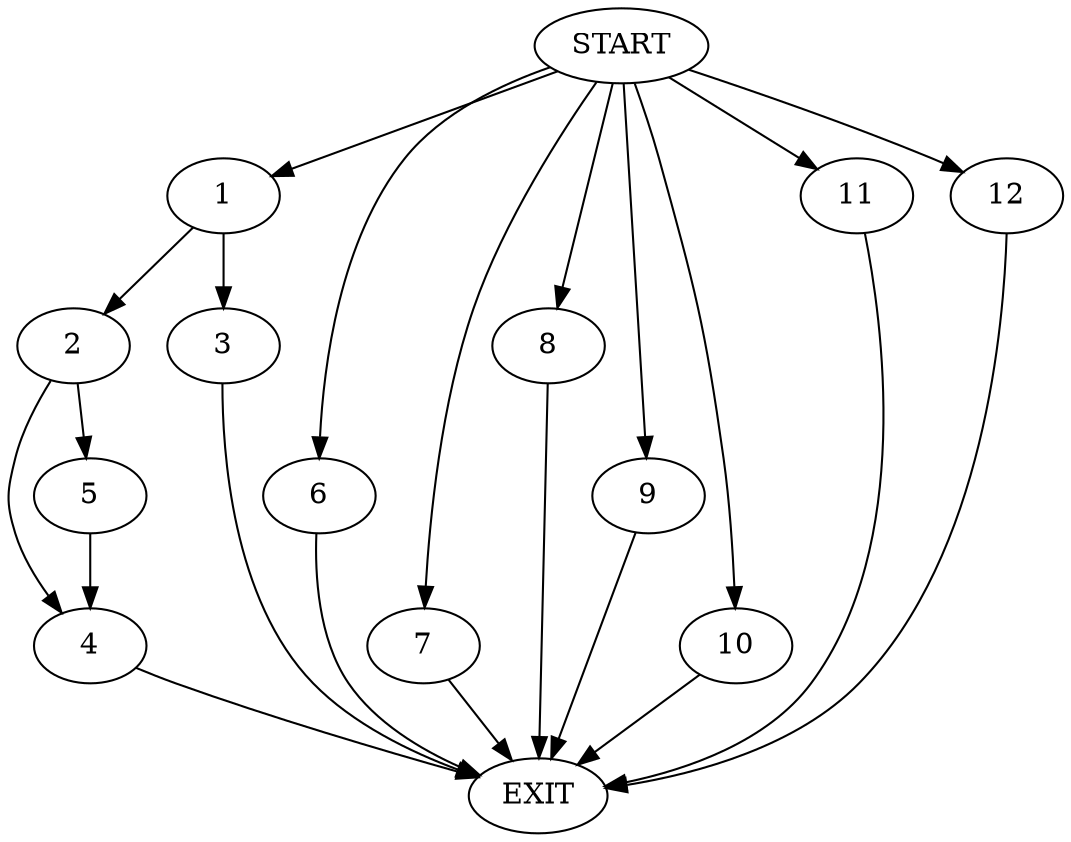 digraph {
0 [label="START"]
13 [label="EXIT"]
0 -> 1
1 -> 2
1 -> 3
3 -> 13
2 -> 4
2 -> 5
4 -> 13
5 -> 4
0 -> 6
6 -> 13
0 -> 7
7 -> 13
0 -> 8
8 -> 13
0 -> 9
9 -> 13
0 -> 10
10 -> 13
0 -> 11
11 -> 13
0 -> 12
12 -> 13
}
